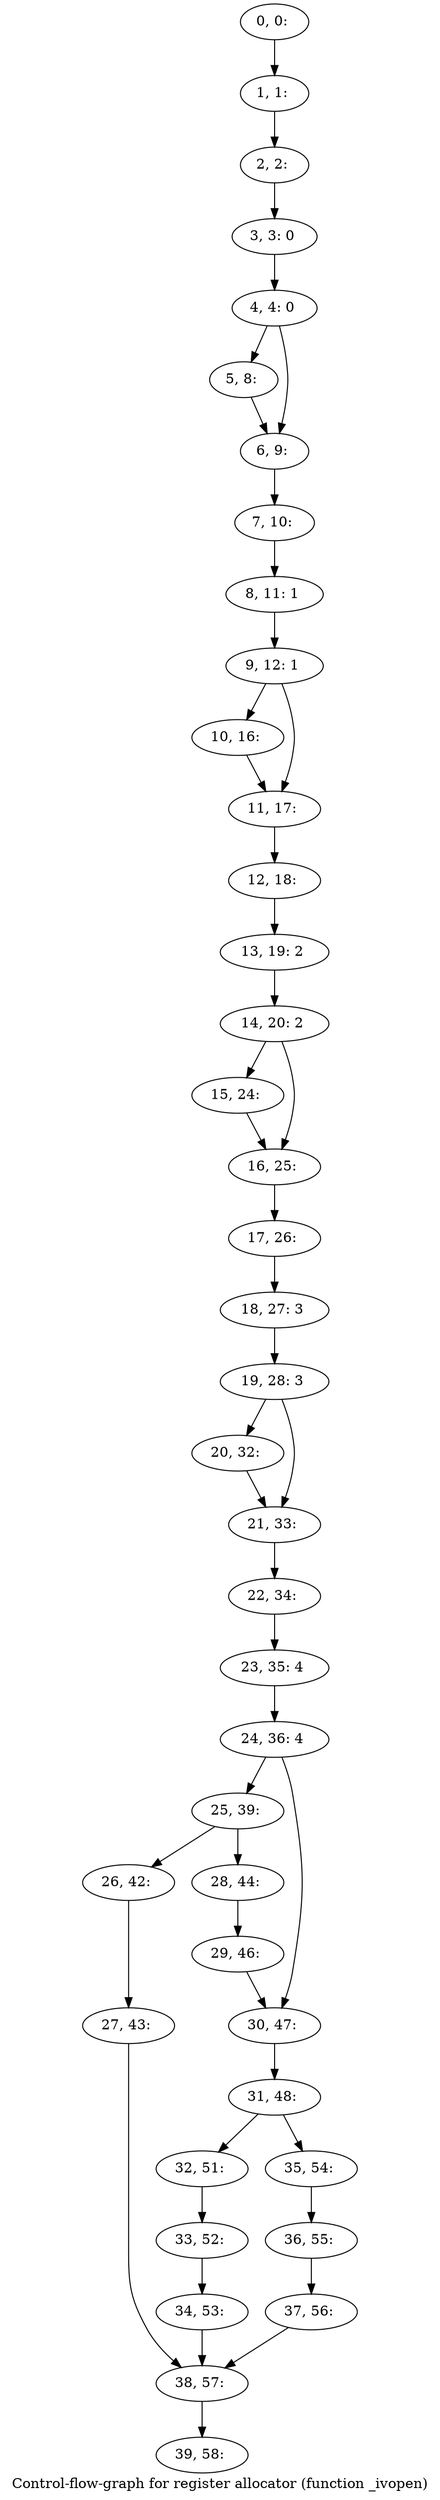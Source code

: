 digraph G {
graph [label="Control-flow-graph for register allocator (function _ivopen)"]
0[label="0, 0: "];
1[label="1, 1: "];
2[label="2, 2: "];
3[label="3, 3: 0 "];
4[label="4, 4: 0 "];
5[label="5, 8: "];
6[label="6, 9: "];
7[label="7, 10: "];
8[label="8, 11: 1 "];
9[label="9, 12: 1 "];
10[label="10, 16: "];
11[label="11, 17: "];
12[label="12, 18: "];
13[label="13, 19: 2 "];
14[label="14, 20: 2 "];
15[label="15, 24: "];
16[label="16, 25: "];
17[label="17, 26: "];
18[label="18, 27: 3 "];
19[label="19, 28: 3 "];
20[label="20, 32: "];
21[label="21, 33: "];
22[label="22, 34: "];
23[label="23, 35: 4 "];
24[label="24, 36: 4 "];
25[label="25, 39: "];
26[label="26, 42: "];
27[label="27, 43: "];
28[label="28, 44: "];
29[label="29, 46: "];
30[label="30, 47: "];
31[label="31, 48: "];
32[label="32, 51: "];
33[label="33, 52: "];
34[label="34, 53: "];
35[label="35, 54: "];
36[label="36, 55: "];
37[label="37, 56: "];
38[label="38, 57: "];
39[label="39, 58: "];
0->1 ;
1->2 ;
2->3 ;
3->4 ;
4->5 ;
4->6 ;
5->6 ;
6->7 ;
7->8 ;
8->9 ;
9->10 ;
9->11 ;
10->11 ;
11->12 ;
12->13 ;
13->14 ;
14->15 ;
14->16 ;
15->16 ;
16->17 ;
17->18 ;
18->19 ;
19->20 ;
19->21 ;
20->21 ;
21->22 ;
22->23 ;
23->24 ;
24->25 ;
24->30 ;
25->26 ;
25->28 ;
26->27 ;
27->38 ;
28->29 ;
29->30 ;
30->31 ;
31->32 ;
31->35 ;
32->33 ;
33->34 ;
34->38 ;
35->36 ;
36->37 ;
37->38 ;
38->39 ;
}
